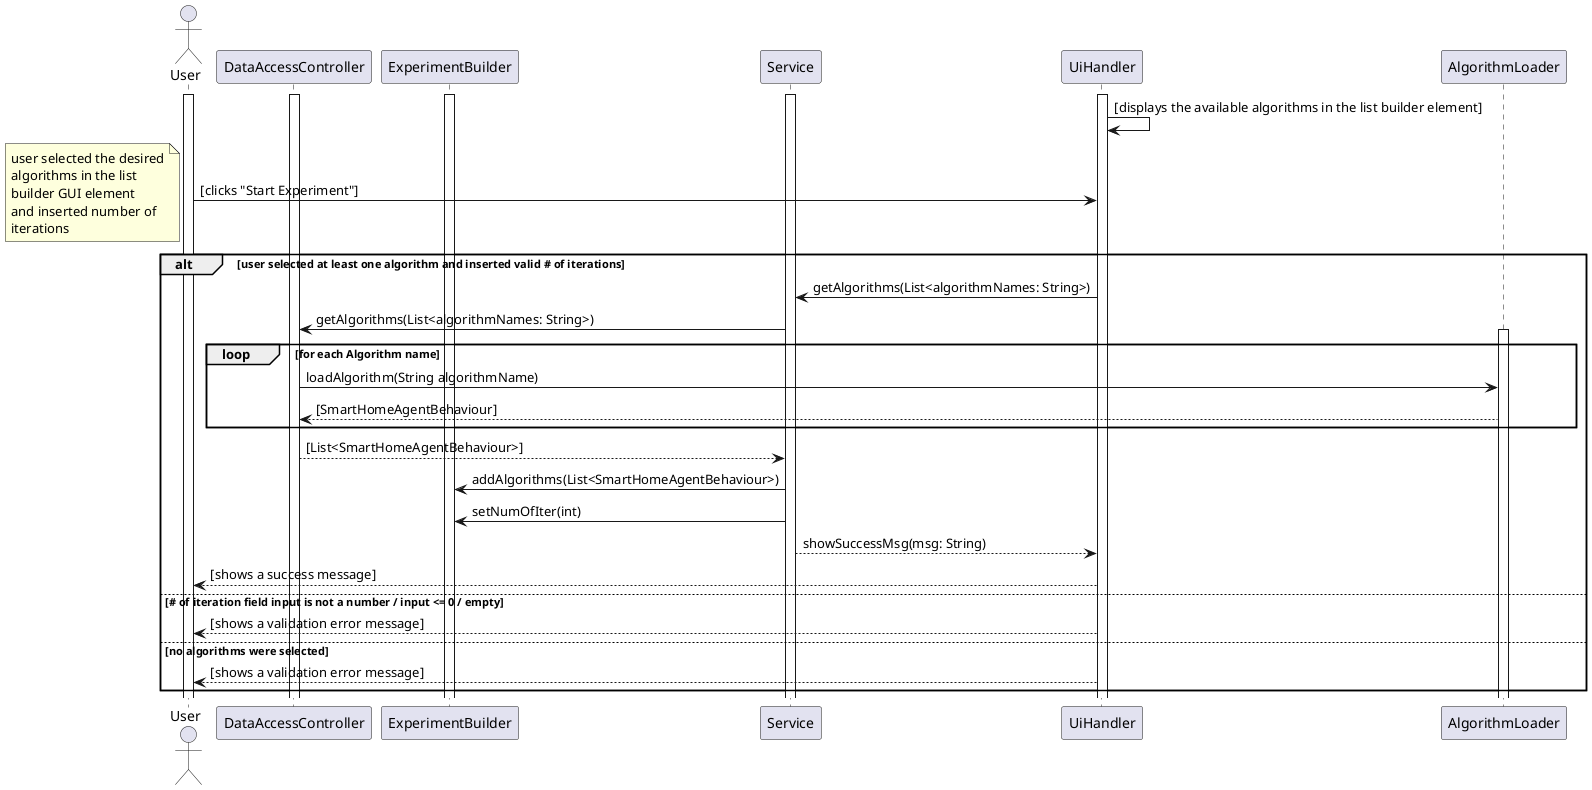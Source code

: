 @startuml
actor User as u
participant DataAccessController as DAC
participant ExperimentBuilder as EB

activate u
activate Service
activate UiHandler
activate DAC
activate EB


UiHandler -> UiHandler : [displays the available algorithms in the list builder element]
u -> UiHandler : [clicks "Start Experiment"]
note left
    user selected the desired
    algorithms in the list
    builder GUI element
    and inserted number of
    iterations
end note

alt user selected at least one algorithm and inserted valid # of iterations
    UiHandler -> Service : getAlgorithms(List<algorithmNames: String>)

    Service -> DAC : getAlgorithms(List<algorithmNames: String>)

    loop for each Algorithm name
        activate AlgorithmLoader
        DAC -> AlgorithmLoader : loadAlgorithm(String algorithmName)
        AlgorithmLoader --> DAC : [SmartHomeAgentBehaviour]
    end

    DAC --> Service : [List<SmartHomeAgentBehaviour>]
    Service -> EB : addAlgorithms(List<SmartHomeAgentBehaviour>)
    Service -> EB : setNumOfIter(int)
    Service --> UiHandler : showSuccessMsg(msg: String)
    UiHandler --> u : [shows a success message]
else # of iteration field input is not a number / input <= 0 / empty
    UiHandler --> u : [shows a validation error message]

else no algorithms were selected
    UiHandler --> u : [shows a validation error message]

end
@enduml